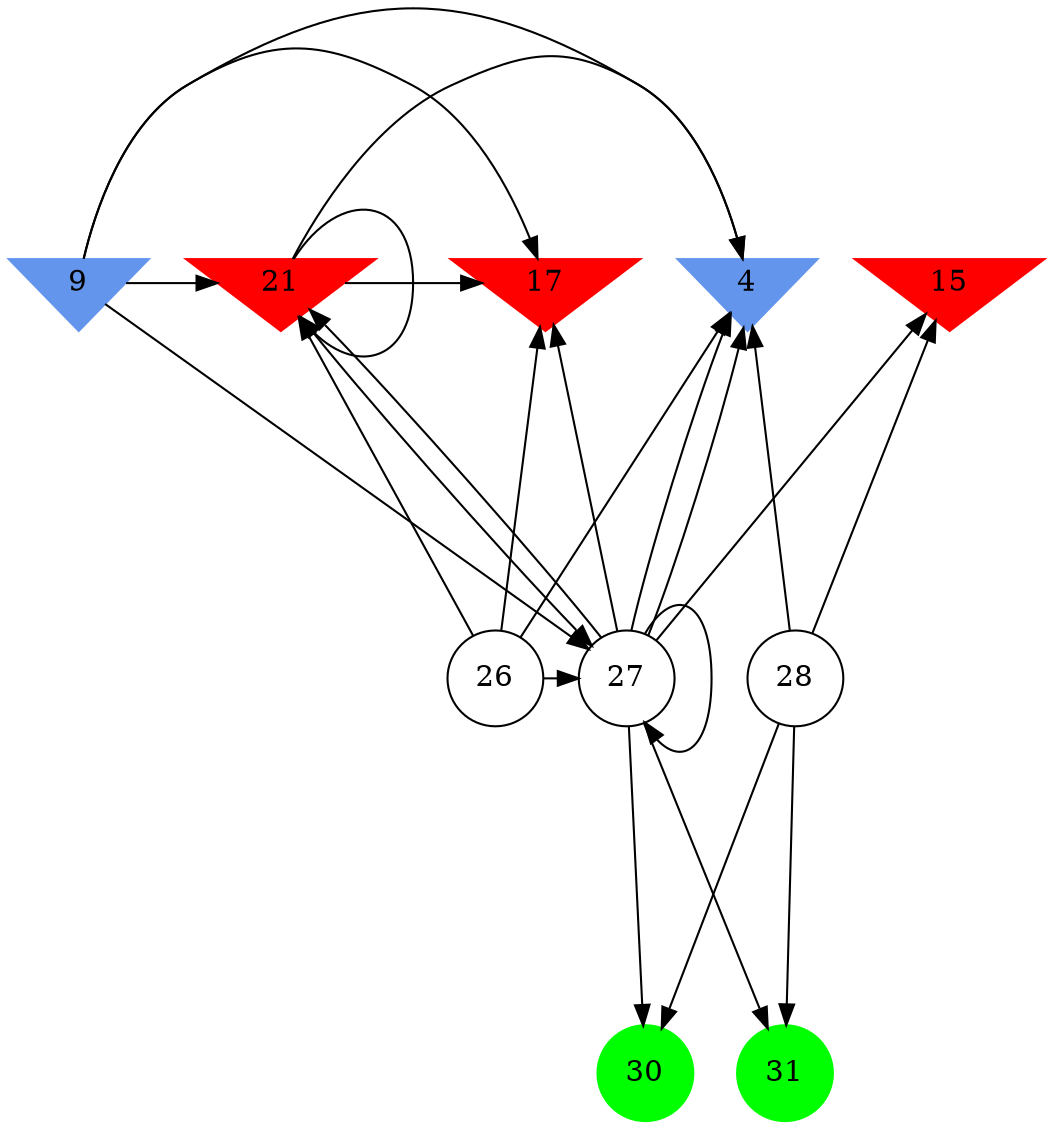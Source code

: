 digraph brain {
	ranksep=2.0;
	4 [shape=invtriangle,style=filled,color=cornflowerblue];
	9 [shape=invtriangle,style=filled,color=cornflowerblue];
	15 [shape=invtriangle,style=filled,color=red];
	17 [shape=invtriangle,style=filled,color=red];
	21 [shape=invtriangle,style=filled,color=red];
	26 [shape=circle,color=black];
	27 [shape=circle,color=black];
	28 [shape=circle,color=black];
	30 [shape=circle,style=filled,color=green];
	31 [shape=circle,style=filled,color=green];
	21	->	17;
	21	->	4;
	21	->	21;
	21	->	27;
	26	->	17;
	26	->	4;
	26	->	21;
	26	->	27;
	27	->	17;
	27	->	4;
	27	->	21;
	27	->	27;
	9	->	17;
	9	->	4;
	9	->	21;
	9	->	27;
	27	->	15;
	27	->	4;
	27	->	31;
	27	->	30;
	28	->	15;
	28	->	4;
	28	->	31;
	28	->	30;
	{ rank=same; 4; 9; 15; 17; 21; }
	{ rank=same; 26; 27; 28; }
	{ rank=same; 30; 31; }
}
